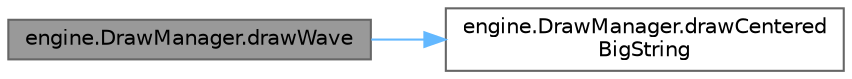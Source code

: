 digraph "engine.DrawManager.drawWave"
{
 // LATEX_PDF_SIZE
  bgcolor="transparent";
  edge [fontname=Helvetica,fontsize=10,labelfontname=Helvetica,labelfontsize=10];
  node [fontname=Helvetica,fontsize=10,shape=box,height=0.2,width=0.4];
  rankdir="LR";
  Node1 [id="Node000001",label="engine.DrawManager.drawWave",height=0.2,width=0.4,color="gray40", fillcolor="grey60", style="filled", fontcolor="black",tooltip=" "];
  Node1 -> Node2 [id="edge1_Node000001_Node000002",color="steelblue1",style="solid",tooltip=" "];
  Node2 [id="Node000002",label="engine.DrawManager.drawCentered\lBigString",height=0.2,width=0.4,color="grey40", fillcolor="white", style="filled",URL="$classengine_1_1_draw_manager.html#a01d2cd207f7553b79e0f73972acd514c",tooltip="Draws a centered string on big font."];
}
